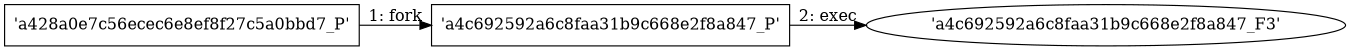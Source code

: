 digraph "D:\Learning\Paper\apt\基于CTI的攻击预警\Dataset\攻击图\ASGfromALLCTI\Threat Round-up for June 16 - June 23.dot" {
rankdir="LR"
size="9"
fixedsize="false"
splines="true"
nodesep=0.3
ranksep=0
fontsize=10
overlap="scalexy"
engine= "neato"
	"'a428a0e7c56ecec6e8ef8f27c5a0bbd7_P'" [node_type=Process shape=box]
	"'a4c692592a6c8faa31b9c668e2f8a847_P'" [node_type=Process shape=box]
	"'a428a0e7c56ecec6e8ef8f27c5a0bbd7_P'" -> "'a4c692592a6c8faa31b9c668e2f8a847_P'" [label="1: fork"]
	"'a4c692592a6c8faa31b9c668e2f8a847_P'" [node_type=Process shape=box]
	"'a4c692592a6c8faa31b9c668e2f8a847_F3'" [node_type=File shape=ellipse]
	"'a4c692592a6c8faa31b9c668e2f8a847_P'" -> "'a4c692592a6c8faa31b9c668e2f8a847_F3'" [label="2: exec"]
}
